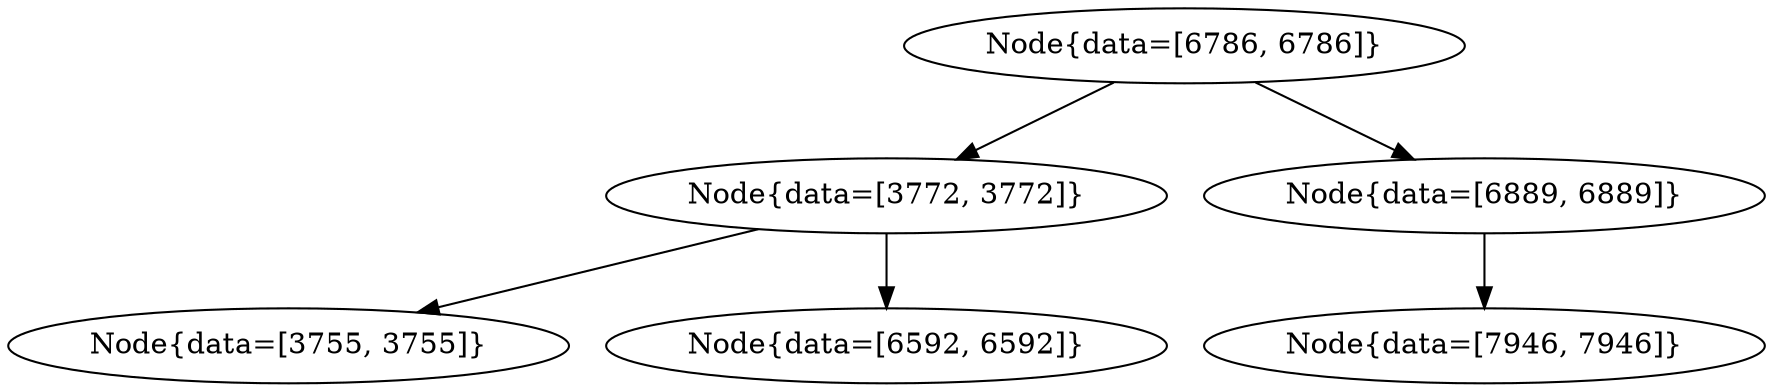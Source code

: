 digraph G{
676983401 [label="Node{data=[6786, 6786]}"]
676983401 -> 112639069
112639069 [label="Node{data=[3772, 3772]}"]
112639069 -> 1219289056
1219289056 [label="Node{data=[3755, 3755]}"]
112639069 -> 577721578
577721578 [label="Node{data=[6592, 6592]}"]
676983401 -> 1161961588
1161961588 [label="Node{data=[6889, 6889]}"]
1161961588 -> 1982150869
1982150869 [label="Node{data=[7946, 7946]}"]
}